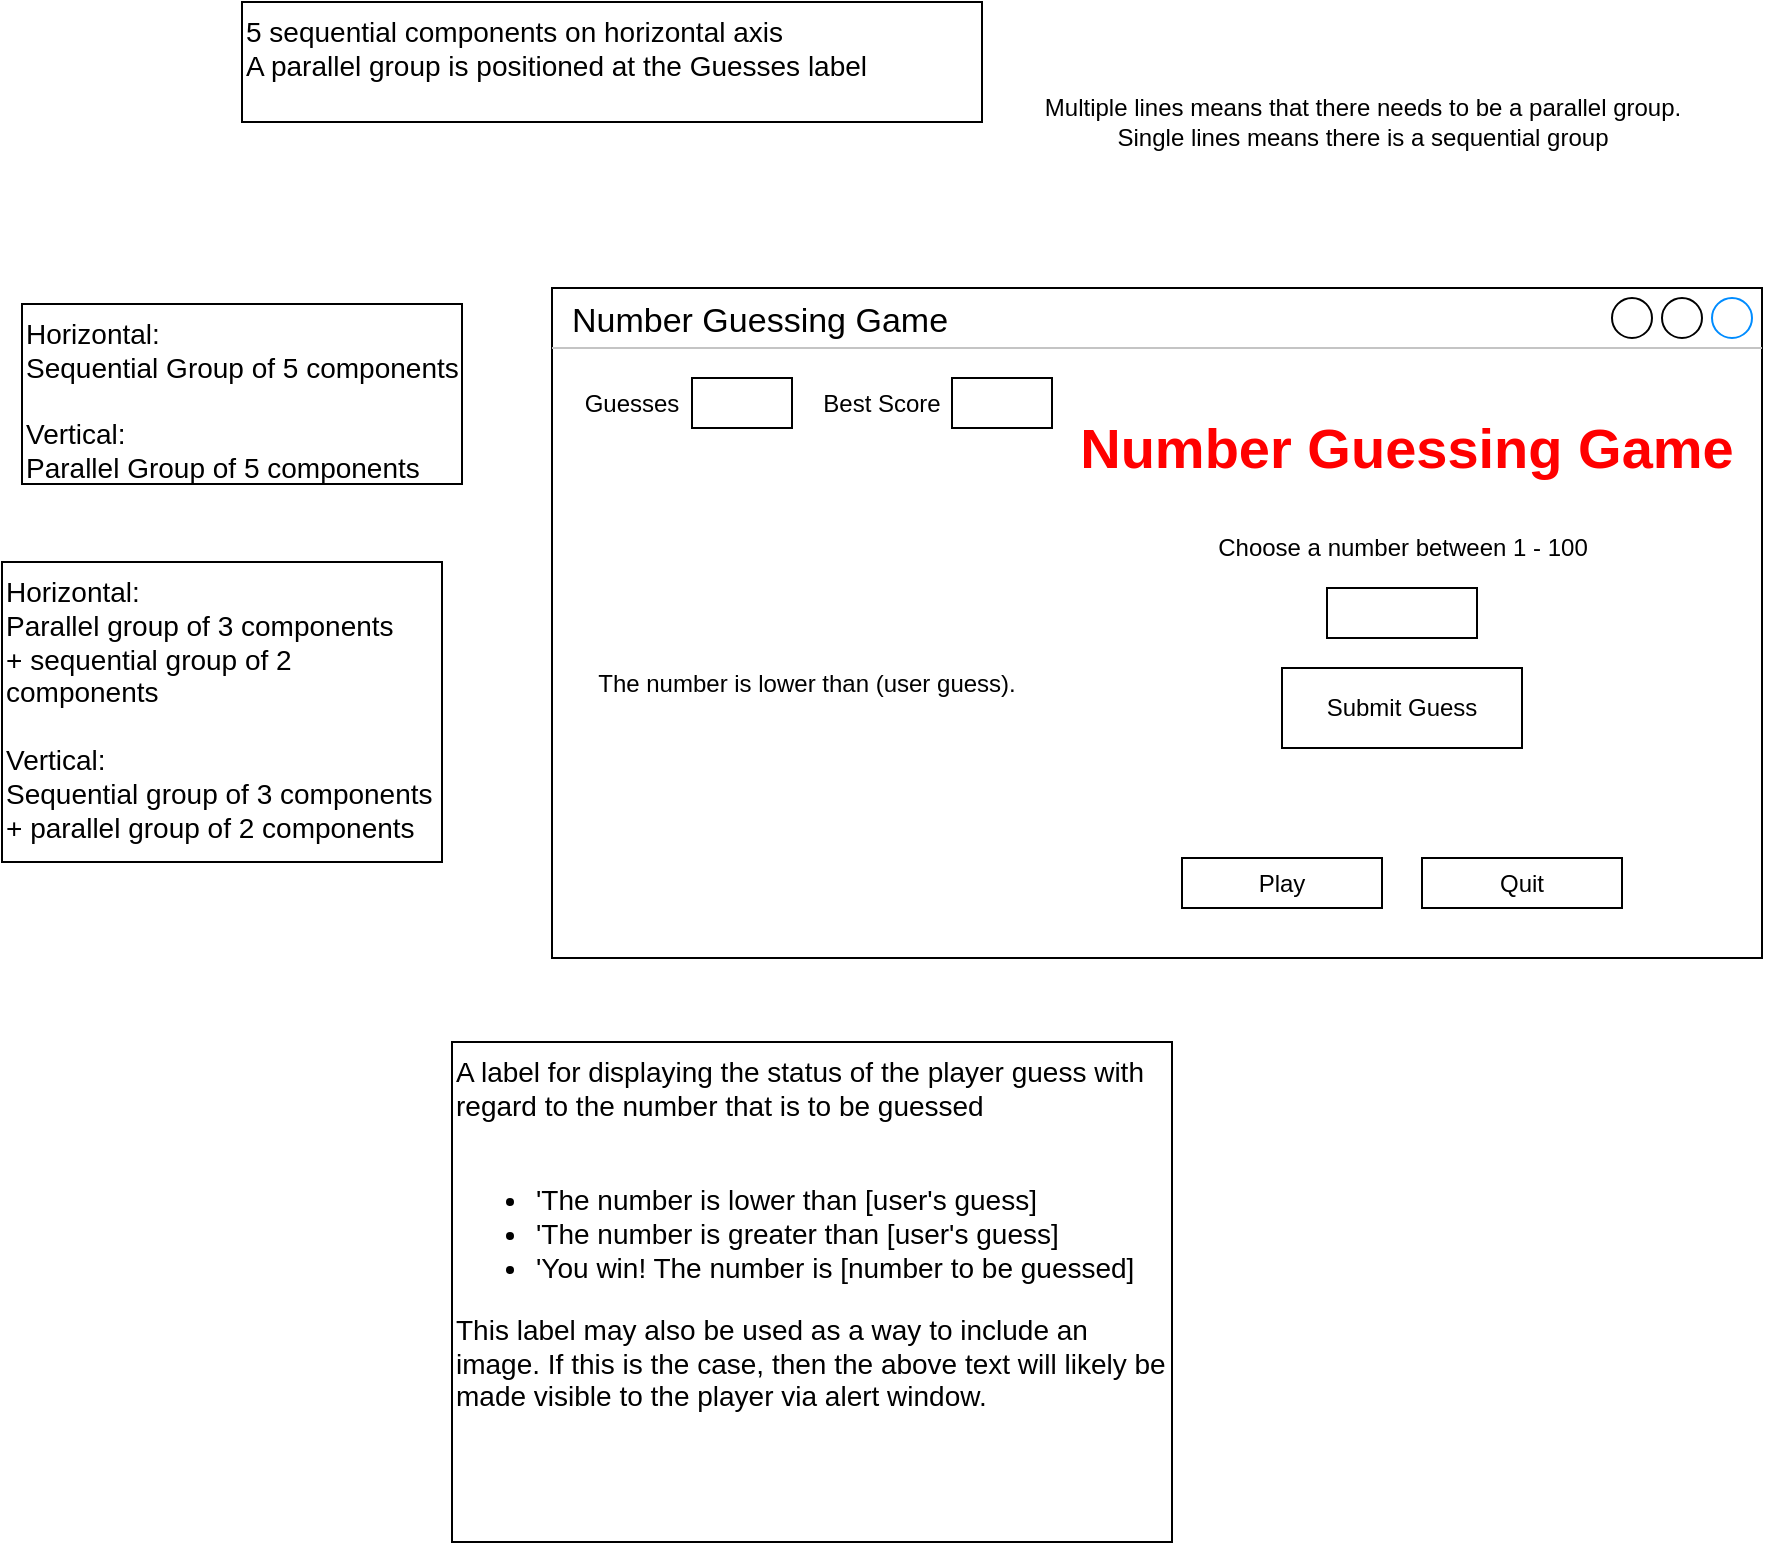 <mxfile version="13.9.9" type="device"><diagram id="L83NSJXRQkN-n-nObG1i" name="GUI Mockup"><mxGraphModel dx="593" dy="489" grid="1" gridSize="10" guides="1" tooltips="1" connect="1" arrows="1" fold="1" page="1" pageScale="1" pageWidth="1600" pageHeight="900" background="none" math="0" shadow="0"><root><mxCell id="0"/><mxCell id="1" style="locked=1;" parent="0"/><mxCell id="eliGBLOTvuGQWFFQvwYx-46" value="Number Guessing Game" style="strokeWidth=1;shadow=0;dashed=0;align=center;html=1;shape=mxgraph.mockup.containers.window;align=left;verticalAlign=top;spacingLeft=8;strokeColor2=#008cff;strokeColor3=#c4c4c4;mainText=;fontSize=17;labelBackgroundColor=none;" parent="1" vertex="1"><mxGeometry x="545" y="283" width="605" height="335" as="geometry"/></mxCell><mxCell id="hk72vv-5otjvbkEGKG7c-1" value="" style="group" parent="1" vertex="1" connectable="0"><mxGeometry x="565" y="328" width="230" height="25" as="geometry"/></mxCell><mxCell id="eliGBLOTvuGQWFFQvwYx-2" value="Guesses" style="text;html=1;strokeColor=none;fillColor=none;align=center;verticalAlign=middle;whiteSpace=wrap;" parent="hk72vv-5otjvbkEGKG7c-1" vertex="1"><mxGeometry y="2.5" width="40" height="20" as="geometry"/></mxCell><mxCell id="eliGBLOTvuGQWFFQvwYx-3" value="" style="whiteSpace=wrap;html=1;" parent="hk72vv-5otjvbkEGKG7c-1" vertex="1"><mxGeometry x="50" width="50" height="25" as="geometry"/></mxCell><mxCell id="eliGBLOTvuGQWFFQvwYx-4" value="Best Score" style="text;html=1;strokeColor=none;fillColor=none;align=center;verticalAlign=middle;whiteSpace=wrap;" parent="hk72vv-5otjvbkEGKG7c-1" vertex="1"><mxGeometry x="110" y="2.5" width="70" height="20" as="geometry"/></mxCell><mxCell id="eliGBLOTvuGQWFFQvwYx-5" value="" style="whiteSpace=wrap;html=1;" parent="hk72vv-5otjvbkEGKG7c-1" vertex="1"><mxGeometry x="180" width="50" height="25" as="geometry"/></mxCell><mxCell id="rF7R4Xu_r1p9w-dRE4FX-3" value="" style="group" parent="1" vertex="1" connectable="0"><mxGeometry x="805" y="353" width="335" height="240" as="geometry"/></mxCell><mxCell id="eliGBLOTvuGQWFFQvwYx-6" value="&lt;span&gt;&lt;font style=&quot;font-size: 28px&quot; color=&quot;#ff0000&quot;&gt;Number Guessing Game&lt;/font&gt;&lt;/span&gt;" style="text;html=1;strokeColor=none;fillColor=none;align=center;verticalAlign=middle;whiteSpace=wrap;fontStyle=1" parent="rF7R4Xu_r1p9w-dRE4FX-3" vertex="1"><mxGeometry width="335" height="20" as="geometry"/></mxCell><mxCell id="rF7R4Xu_r1p9w-dRE4FX-2" value="" style="group" parent="rF7R4Xu_r1p9w-dRE4FX-3" vertex="1" connectable="0"><mxGeometry x="55" y="50" width="220" height="190" as="geometry"/></mxCell><mxCell id="eliGBLOTvuGQWFFQvwYx-10" value="Quit" style="whiteSpace=wrap;html=1;" parent="rF7R4Xu_r1p9w-dRE4FX-2" vertex="1"><mxGeometry x="120" y="165" width="100" height="25" as="geometry"/></mxCell><mxCell id="eliGBLOTvuGQWFFQvwYx-11" value="Play" style="whiteSpace=wrap;html=1;" parent="rF7R4Xu_r1p9w-dRE4FX-2" vertex="1"><mxGeometry y="165" width="100" height="25" as="geometry"/></mxCell><mxCell id="hk72vv-5otjvbkEGKG7c-6" value="Choose a number between 1 - 100" style="text;html=1;strokeColor=none;fillColor=none;align=center;verticalAlign=middle;" parent="rF7R4Xu_r1p9w-dRE4FX-2" vertex="1"><mxGeometry x="10" width="200" height="20" as="geometry"/></mxCell><mxCell id="hk72vv-5otjvbkEGKG7c-7" value="" style="whiteSpace=wrap;html=1;" parent="rF7R4Xu_r1p9w-dRE4FX-2" vertex="1"><mxGeometry x="72.5" y="30" width="75" height="25" as="geometry"/></mxCell><mxCell id="hk72vv-5otjvbkEGKG7c-8" value="Submit Guess" style="whiteSpace=wrap;html=1;" parent="rF7R4Xu_r1p9w-dRE4FX-2" vertex="1"><mxGeometry x="50" y="70" width="120" height="40" as="geometry"/></mxCell><mxCell id="SkGQPodp7QyXRpMurbc_-10" value="The number is lower than (user guess)." style="text;html=1;align=center;verticalAlign=middle;whiteSpace=wrap;rounded=0;" parent="1" vertex="1"><mxGeometry x="565" y="460" width="215" height="41" as="geometry"/></mxCell><mxCell id="LC7IaYmG5MH-qVoPnDTZ-58" value="Description" style="" parent="0"/><mxCell id="oE2o66tcuE_qwhoQxljd-26" value="Horizontal:&lt;br&gt;Sequential Group of 5 components&lt;br&gt;&lt;br&gt;Vertical:&lt;br&gt;Parallel Group of 5 components&amp;nbsp;" style="text;html=1;align=left;verticalAlign=top;whiteSpace=wrap;rounded=0;fontSize=14;fillColor=#ffffff;strokeColor=#000000;" parent="LC7IaYmG5MH-qVoPnDTZ-58" vertex="1"><mxGeometry x="280" y="291" width="220" height="90" as="geometry"/></mxCell><mxCell id="oE2o66tcuE_qwhoQxljd-29" value="Horizontal:&lt;br&gt;Parallel group of 3 components&lt;br&gt;+ sequential group of 2 components&lt;br&gt;&lt;br&gt;Vertical:&lt;br&gt;Sequential group of 3 components&lt;br&gt;+ parallel group of 2 components" style="text;html=1;align=left;verticalAlign=top;whiteSpace=wrap;rounded=0;fontSize=14;strokeColor=#000000;fillColor=#ffffff;" parent="LC7IaYmG5MH-qVoPnDTZ-58" vertex="1"><mxGeometry x="270" y="420" width="220" height="150" as="geometry"/></mxCell><mxCell id="SkGQPodp7QyXRpMurbc_-14" value="A label for displaying the status of the player guess with regard to the number that is to be guessed&lt;br&gt;&lt;br&gt;&lt;ul&gt;&lt;li&gt;'The number is lower than [user's guess]&lt;/li&gt;&lt;li&gt;'The number is greater than [user's guess]&lt;/li&gt;&lt;li&gt;'You win! The number is [number to be guessed]&lt;/li&gt;&lt;/ul&gt;&lt;div&gt;This label may also be used as a way to include an image. If this is the case, then the above text will likely be made visible to the player via alert window.&lt;/div&gt;" style="text;html=1;align=left;verticalAlign=top;whiteSpace=wrap;rounded=0;fontSize=14;strokeColor=#000000;fillColor=#ffffff;" parent="LC7IaYmG5MH-qVoPnDTZ-58" vertex="1"><mxGeometry x="495" y="660" width="360" height="250" as="geometry"/></mxCell><mxCell id="SkGQPodp7QyXRpMurbc_-17" value="5 sequential components on horizontal axis&lt;br&gt;A parallel group is positioned at the Guesses label" style="text;html=1;align=left;verticalAlign=top;whiteSpace=wrap;rounded=0;fontSize=14;shadow=0;fillColor=#ffffff;strokeColor=#000000;" parent="LC7IaYmG5MH-qVoPnDTZ-58" vertex="1"><mxGeometry x="390" y="140" width="370" height="60" as="geometry"/></mxCell><mxCell id="HB4TefgyNMWGPUay2cgv-26" value="Multiple lines means that there needs to be a parallel group.&lt;br&gt;Single lines means there is a sequential group" style="text;html=1;align=center;verticalAlign=middle;resizable=0;points=[];autosize=1;" vertex="1" parent="LC7IaYmG5MH-qVoPnDTZ-58"><mxGeometry x="785" y="185" width="330" height="30" as="geometry"/></mxCell></root></mxGraphModel></diagram></mxfile>